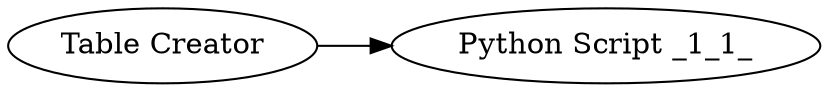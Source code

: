 digraph {
	"-7797112409546821150_2" [label="Python Script _1_1_"]
	"-7797112409546821150_1" [label="Table Creator"]
	"-7797112409546821150_1" -> "-7797112409546821150_2"
	rankdir=LR
}
